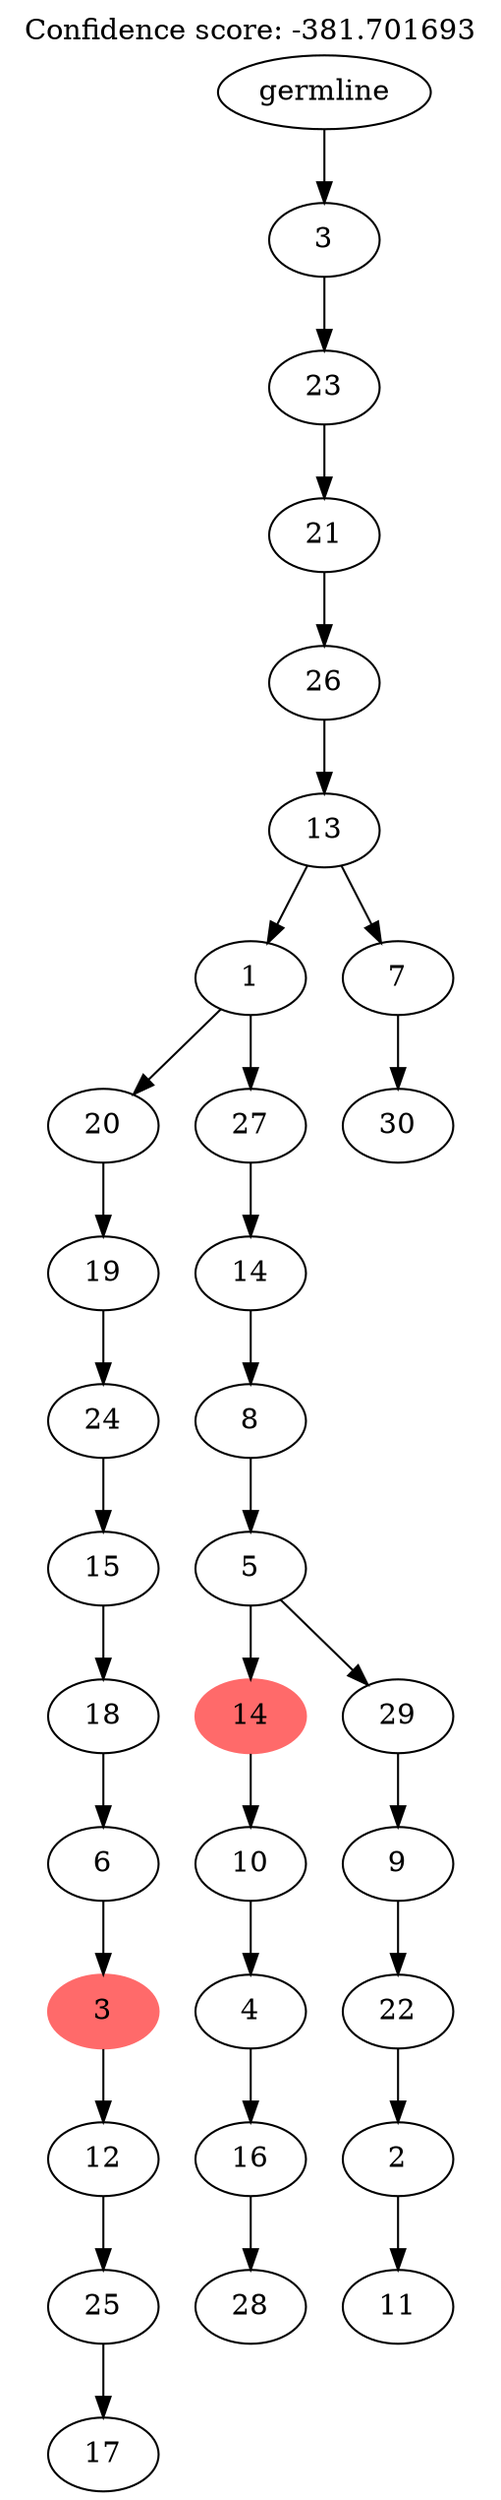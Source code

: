 digraph g {
	"31" -> "32";
	"32" [label="17"];
	"30" -> "31";
	"31" [label="25"];
	"29" -> "30";
	"30" [label="12"];
	"28" -> "29";
	"29" [color=indianred1, style=filled, label="3"];
	"27" -> "28";
	"28" [label="6"];
	"26" -> "27";
	"27" [label="18"];
	"25" -> "26";
	"26" [label="15"];
	"24" -> "25";
	"25" [label="24"];
	"23" -> "24";
	"24" [label="19"];
	"21" -> "22";
	"22" [label="28"];
	"20" -> "21";
	"21" [label="16"];
	"19" -> "20";
	"20" [label="4"];
	"18" -> "19";
	"19" [label="10"];
	"16" -> "17";
	"17" [label="11"];
	"15" -> "16";
	"16" [label="2"];
	"14" -> "15";
	"15" [label="22"];
	"13" -> "14";
	"14" [label="9"];
	"12" -> "13";
	"13" [label="29"];
	"12" -> "18";
	"18" [color=indianred1, style=filled, label="14"];
	"11" -> "12";
	"12" [label="5"];
	"10" -> "11";
	"11" [label="8"];
	"9" -> "10";
	"10" [label="14"];
	"8" -> "9";
	"9" [label="27"];
	"8" -> "23";
	"23" [label="20"];
	"6" -> "7";
	"7" [label="30"];
	"5" -> "6";
	"6" [label="7"];
	"5" -> "8";
	"8" [label="1"];
	"4" -> "5";
	"5" [label="13"];
	"3" -> "4";
	"4" [label="26"];
	"2" -> "3";
	"3" [label="21"];
	"1" -> "2";
	"2" [label="23"];
	"0" -> "1";
	"1" [label="3"];
	"0" [label="germline"];
	labelloc="t";
	label="Confidence score: -381.701693";
}
